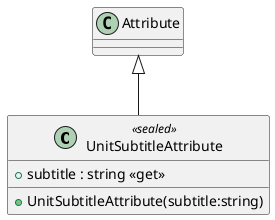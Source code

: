 @startuml
class UnitSubtitleAttribute <<sealed>> {
    + UnitSubtitleAttribute(subtitle:string)
    + subtitle : string <<get>>
}
Attribute <|-- UnitSubtitleAttribute
@enduml

